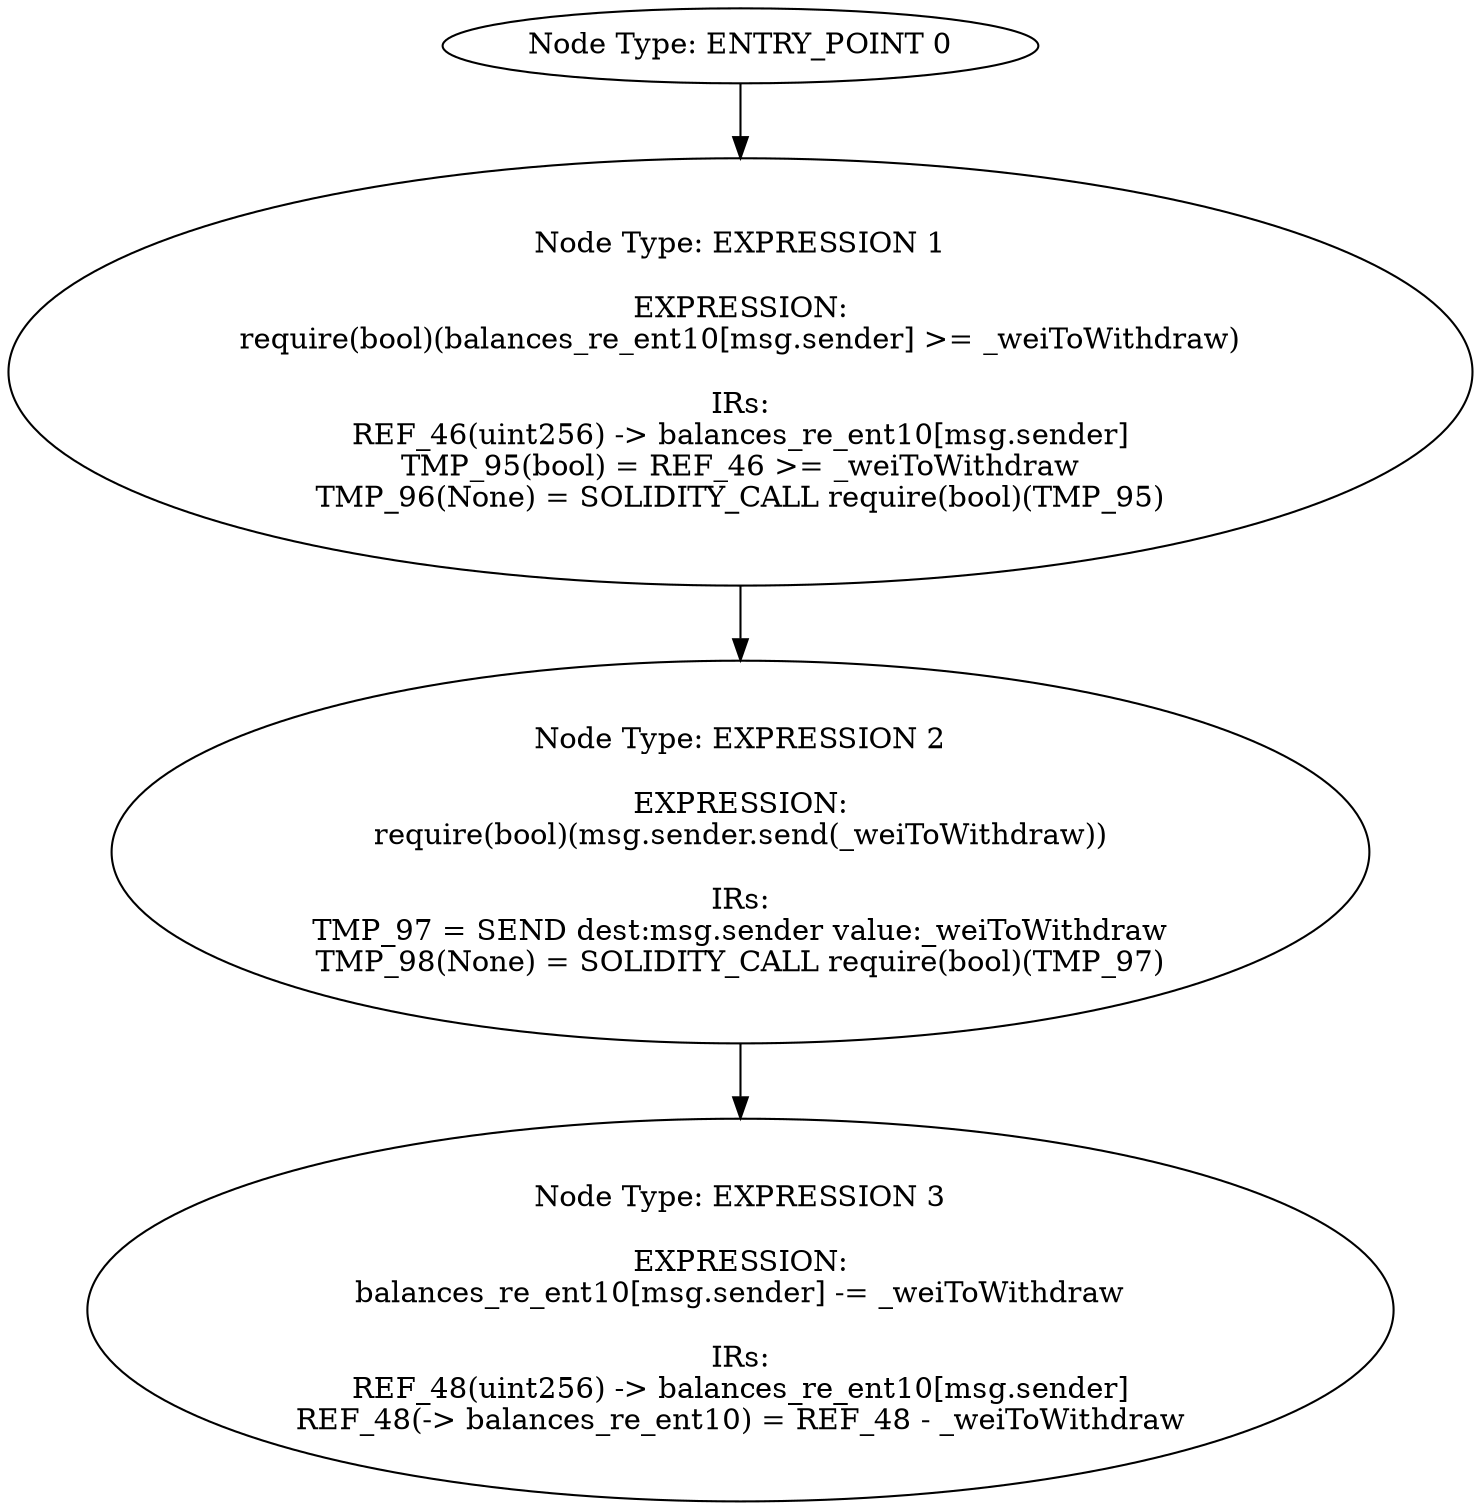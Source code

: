 digraph{
0[label="Node Type: ENTRY_POINT 0
"];
0->1;
1[label="Node Type: EXPRESSION 1

EXPRESSION:
require(bool)(balances_re_ent10[msg.sender] >= _weiToWithdraw)

IRs:
REF_46(uint256) -> balances_re_ent10[msg.sender]
TMP_95(bool) = REF_46 >= _weiToWithdraw
TMP_96(None) = SOLIDITY_CALL require(bool)(TMP_95)"];
1->2;
2[label="Node Type: EXPRESSION 2

EXPRESSION:
require(bool)(msg.sender.send(_weiToWithdraw))

IRs:
TMP_97 = SEND dest:msg.sender value:_weiToWithdraw
TMP_98(None) = SOLIDITY_CALL require(bool)(TMP_97)"];
2->3;
3[label="Node Type: EXPRESSION 3

EXPRESSION:
balances_re_ent10[msg.sender] -= _weiToWithdraw

IRs:
REF_48(uint256) -> balances_re_ent10[msg.sender]
REF_48(-> balances_re_ent10) = REF_48 - _weiToWithdraw"];
}
